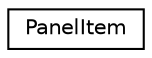 digraph "Graphical Class Hierarchy"
{
 // LATEX_PDF_SIZE
  edge [fontname="Helvetica",fontsize="10",labelfontname="Helvetica",labelfontsize="10"];
  node [fontname="Helvetica",fontsize="10",shape=record];
  rankdir="LR";
  Node0 [label="PanelItem",height=0.2,width=0.4,color="black", fillcolor="white", style="filled",URL="$classPanelItem.html",tooltip=" "];
}
